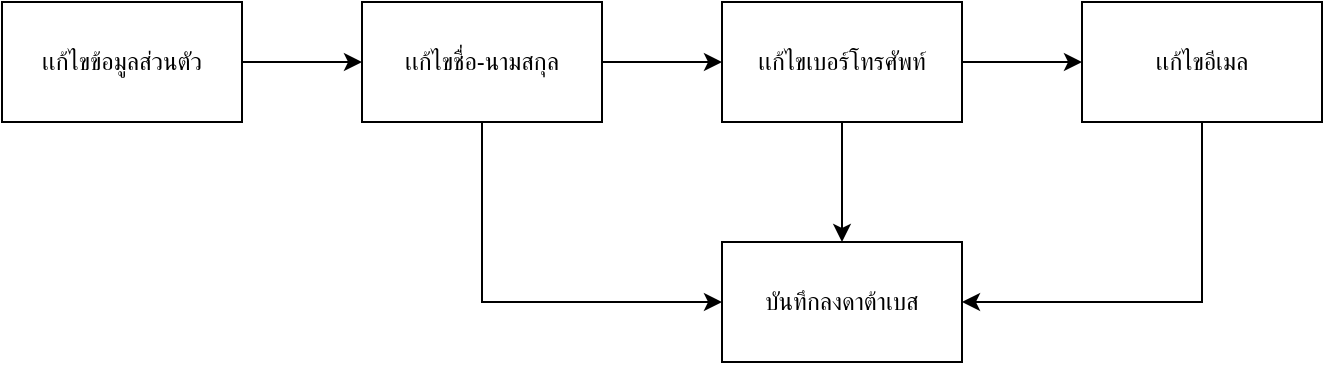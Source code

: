 <mxfile version="20.1.1" type="device"><diagram id="toLA-PE2UwTFSg3p2UOo" name="Page-1"><mxGraphModel dx="868" dy="425" grid="1" gridSize="10" guides="1" tooltips="1" connect="1" arrows="1" fold="1" page="1" pageScale="1" pageWidth="827" pageHeight="1169" math="0" shadow="0"><root><mxCell id="0"/><mxCell id="1" parent="0"/><mxCell id="a4vah5C1XzewEm8ivLHU-3" style="edgeStyle=orthogonalEdgeStyle;rounded=0;orthogonalLoop=1;jettySize=auto;html=1;exitX=1;exitY=0.5;exitDx=0;exitDy=0;entryX=0;entryY=0.5;entryDx=0;entryDy=0;" parent="1" source="a4vah5C1XzewEm8ivLHU-1" target="a4vah5C1XzewEm8ivLHU-2" edge="1"><mxGeometry relative="1" as="geometry"/></mxCell><mxCell id="a4vah5C1XzewEm8ivLHU-1" value="เเก้ไขข้อมูลส่วนตัว" style="rounded=0;whiteSpace=wrap;html=1;" parent="1" vertex="1"><mxGeometry x="30" y="210" width="120" height="60" as="geometry"/></mxCell><mxCell id="a4vah5C1XzewEm8ivLHU-5" style="edgeStyle=orthogonalEdgeStyle;rounded=0;orthogonalLoop=1;jettySize=auto;html=1;exitX=1;exitY=0.5;exitDx=0;exitDy=0;entryX=0;entryY=0.5;entryDx=0;entryDy=0;" parent="1" source="a4vah5C1XzewEm8ivLHU-2" target="a4vah5C1XzewEm8ivLHU-4" edge="1"><mxGeometry relative="1" as="geometry"/></mxCell><mxCell id="a4vah5C1XzewEm8ivLHU-9" style="edgeStyle=orthogonalEdgeStyle;rounded=0;orthogonalLoop=1;jettySize=auto;html=1;exitX=0.5;exitY=1;exitDx=0;exitDy=0;entryX=0;entryY=0.5;entryDx=0;entryDy=0;" parent="1" source="a4vah5C1XzewEm8ivLHU-2" target="a4vah5C1XzewEm8ivLHU-6" edge="1"><mxGeometry relative="1" as="geometry"/></mxCell><mxCell id="a4vah5C1XzewEm8ivLHU-2" value="เเก้ไขชื่อ-นามสกุล" style="rounded=0;whiteSpace=wrap;html=1;" parent="1" vertex="1"><mxGeometry x="210" y="210" width="120" height="60" as="geometry"/></mxCell><mxCell id="a4vah5C1XzewEm8ivLHU-7" style="edgeStyle=orthogonalEdgeStyle;rounded=0;orthogonalLoop=1;jettySize=auto;html=1;exitX=0.5;exitY=1;exitDx=0;exitDy=0;entryX=0.5;entryY=0;entryDx=0;entryDy=0;" parent="1" source="a4vah5C1XzewEm8ivLHU-4" target="a4vah5C1XzewEm8ivLHU-6" edge="1"><mxGeometry relative="1" as="geometry"/></mxCell><mxCell id="a4vah5C1XzewEm8ivLHU-11" style="edgeStyle=orthogonalEdgeStyle;rounded=0;orthogonalLoop=1;jettySize=auto;html=1;exitX=1;exitY=0.5;exitDx=0;exitDy=0;entryX=0;entryY=0.5;entryDx=0;entryDy=0;" parent="1" source="a4vah5C1XzewEm8ivLHU-4" target="a4vah5C1XzewEm8ivLHU-10" edge="1"><mxGeometry relative="1" as="geometry"/></mxCell><mxCell id="a4vah5C1XzewEm8ivLHU-4" value="เเก้ไขเบอร์โทรศัพท์" style="rounded=0;whiteSpace=wrap;html=1;" parent="1" vertex="1"><mxGeometry x="390" y="210" width="120" height="60" as="geometry"/></mxCell><mxCell id="a4vah5C1XzewEm8ivLHU-6" value="บันทึกลงดาต้าเบส" style="rounded=0;whiteSpace=wrap;html=1;" parent="1" vertex="1"><mxGeometry x="390" y="330" width="120" height="60" as="geometry"/></mxCell><mxCell id="a4vah5C1XzewEm8ivLHU-12" style="edgeStyle=orthogonalEdgeStyle;rounded=0;orthogonalLoop=1;jettySize=auto;html=1;exitX=0.5;exitY=1;exitDx=0;exitDy=0;entryX=1;entryY=0.5;entryDx=0;entryDy=0;" parent="1" source="a4vah5C1XzewEm8ivLHU-10" target="a4vah5C1XzewEm8ivLHU-6" edge="1"><mxGeometry relative="1" as="geometry"/></mxCell><mxCell id="a4vah5C1XzewEm8ivLHU-10" value="เเก้ไขอีเมล" style="rounded=0;whiteSpace=wrap;html=1;" parent="1" vertex="1"><mxGeometry x="570" y="210" width="120" height="60" as="geometry"/></mxCell></root></mxGraphModel></diagram></mxfile>